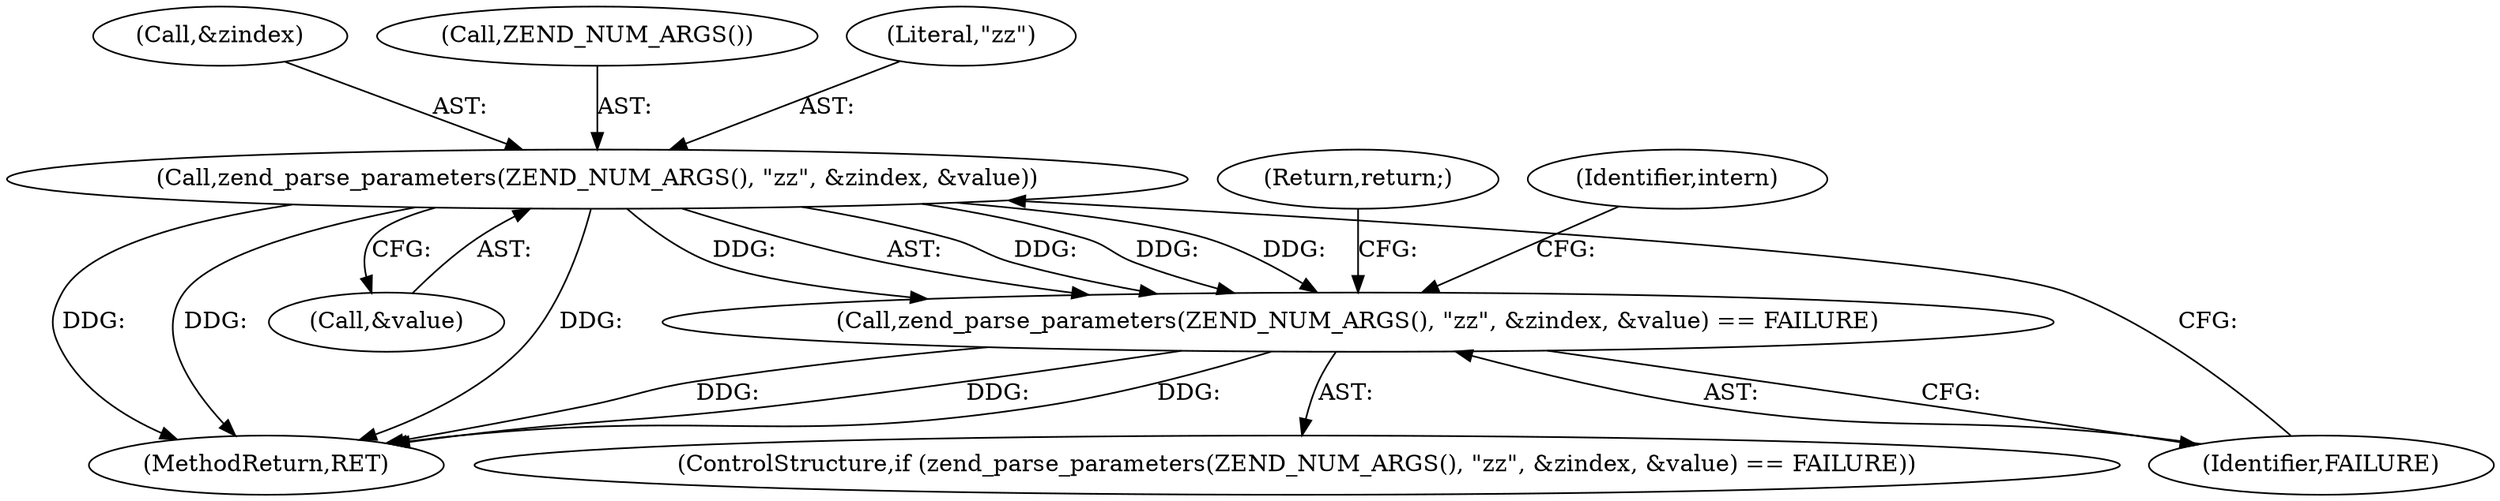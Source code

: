 digraph "0_php-src_28a6ed9f9a36b9c517e4a8a429baf4dd382fc5d5?w=1@pointer" {
"1000115" [label="(Call,zend_parse_parameters(ZEND_NUM_ARGS(), \"zz\", &zindex, &value))"];
"1000114" [label="(Call,zend_parse_parameters(ZEND_NUM_ARGS(), \"zz\", &zindex, &value) == FAILURE)"];
"1000122" [label="(Identifier,FAILURE)"];
"1000114" [label="(Call,zend_parse_parameters(ZEND_NUM_ARGS(), \"zz\", &zindex, &value) == FAILURE)"];
"1000113" [label="(ControlStructure,if (zend_parse_parameters(ZEND_NUM_ARGS(), \"zz\", &zindex, &value) == FAILURE))"];
"1000120" [label="(Call,&value)"];
"1000118" [label="(Call,&zindex)"];
"1000116" [label="(Call,ZEND_NUM_ARGS())"];
"1000124" [label="(Return,return;)"];
"1000126" [label="(Identifier,intern)"];
"1000117" [label="(Literal,\"zz\")"];
"1000221" [label="(MethodReturn,RET)"];
"1000115" [label="(Call,zend_parse_parameters(ZEND_NUM_ARGS(), \"zz\", &zindex, &value))"];
"1000115" -> "1000114"  [label="AST: "];
"1000115" -> "1000120"  [label="CFG: "];
"1000116" -> "1000115"  [label="AST: "];
"1000117" -> "1000115"  [label="AST: "];
"1000118" -> "1000115"  [label="AST: "];
"1000120" -> "1000115"  [label="AST: "];
"1000122" -> "1000115"  [label="CFG: "];
"1000115" -> "1000221"  [label="DDG: "];
"1000115" -> "1000221"  [label="DDG: "];
"1000115" -> "1000221"  [label="DDG: "];
"1000115" -> "1000114"  [label="DDG: "];
"1000115" -> "1000114"  [label="DDG: "];
"1000115" -> "1000114"  [label="DDG: "];
"1000115" -> "1000114"  [label="DDG: "];
"1000114" -> "1000113"  [label="AST: "];
"1000114" -> "1000122"  [label="CFG: "];
"1000122" -> "1000114"  [label="AST: "];
"1000124" -> "1000114"  [label="CFG: "];
"1000126" -> "1000114"  [label="CFG: "];
"1000114" -> "1000221"  [label="DDG: "];
"1000114" -> "1000221"  [label="DDG: "];
"1000114" -> "1000221"  [label="DDG: "];
}
